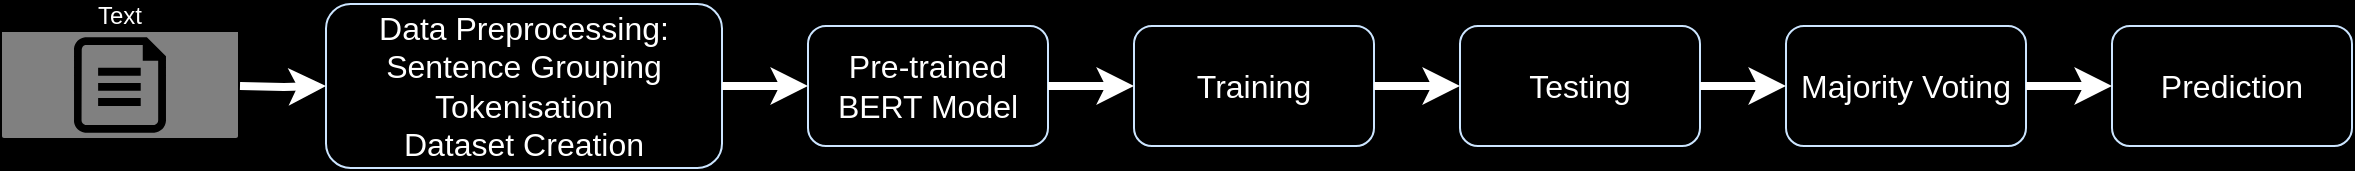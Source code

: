 <mxfile version="24.4.4" type="device">
  <diagram name="Page-1" id="E0qs1Im7emHfx4f0_kuc">
    <mxGraphModel dx="1593" dy="820" grid="0" gridSize="10" guides="1" tooltips="1" connect="1" arrows="1" fold="1" page="1" pageScale="1" pageWidth="1169" pageHeight="826" background="#000000" math="0" shadow="0">
      <root>
        <mxCell id="0" />
        <mxCell id="1" parent="0" />
        <mxCell id="eLNFQZg_PLOfO7UpJZCM-26" value="Text" style="html=1;whiteSpace=wrap;strokeColor=none;fillColor=#000000;labelPosition=center;verticalLabelPosition=middle;verticalAlign=top;align=center;fontSize=12;outlineConnect=0;spacingTop=-6;fontColor=#FFFFFF;sketch=0;shape=mxgraph.sitemap.text;" vertex="1" parent="1">
          <mxGeometry x="38" y="62" width="120" height="70" as="geometry" />
        </mxCell>
        <mxCell id="eLNFQZg_PLOfO7UpJZCM-27" value="&lt;font style=&quot;font-size: 16px;&quot; color=&quot;#ffffff&quot;&gt;Pre-trained BERT Model&lt;/font&gt;" style="rounded=1;whiteSpace=wrap;html=1;fillColor=none;strokeColor=#CCE5FF;fontSize=16;" vertex="1" parent="1">
          <mxGeometry x="442" y="75" width="120" height="60" as="geometry" />
        </mxCell>
        <mxCell id="eLNFQZg_PLOfO7UpJZCM-28" value="&lt;font color=&quot;#ffffff&quot;&gt;Training&lt;/font&gt;" style="rounded=1;whiteSpace=wrap;html=1;fillColor=none;strokeColor=#CCE5FF;fontSize=16;" vertex="1" parent="1">
          <mxGeometry x="605" y="75" width="120" height="60" as="geometry" />
        </mxCell>
        <mxCell id="eLNFQZg_PLOfO7UpJZCM-29" value="&lt;font style=&quot;font-size: 16px;&quot; color=&quot;#ffffff&quot;&gt;Testing&lt;/font&gt;" style="rounded=1;whiteSpace=wrap;html=1;fillColor=none;strokeColor=#CCE5FF;fontSize=16;" vertex="1" parent="1">
          <mxGeometry x="768" y="75" width="120" height="60" as="geometry" />
        </mxCell>
        <mxCell id="eLNFQZg_PLOfO7UpJZCM-30" value="&lt;font style=&quot;font-size: 16px;&quot; color=&quot;#ffffff&quot;&gt;Data Preprocessing:&lt;/font&gt;&lt;div&gt;&lt;font style=&quot;font-size: 16px;&quot; color=&quot;#ffffff&quot;&gt;Sentence Grouping&lt;/font&gt;&lt;/div&gt;&lt;div&gt;&lt;font style=&quot;font-size: 16px;&quot; color=&quot;#ffffff&quot;&gt;Tokenisation&lt;/font&gt;&lt;/div&gt;&lt;div&gt;&lt;font style=&quot;font-size: 16px;&quot; color=&quot;#ffffff&quot;&gt;Dataset Creation&lt;/font&gt;&lt;/div&gt;" style="rounded=1;whiteSpace=wrap;html=1;fillColor=none;strokeColor=#CCE5FF;fontSize=16;" vertex="1" parent="1">
          <mxGeometry x="201" y="64" width="198" height="82" as="geometry" />
        </mxCell>
        <mxCell id="eLNFQZg_PLOfO7UpJZCM-31" value="" style="edgeStyle=orthogonalEdgeStyle;rounded=0;orthogonalLoop=1;jettySize=auto;html=1;" edge="1" parent="1" source="eLNFQZg_PLOfO7UpJZCM-32" target="eLNFQZg_PLOfO7UpJZCM-29">
          <mxGeometry relative="1" as="geometry" />
        </mxCell>
        <mxCell id="eLNFQZg_PLOfO7UpJZCM-32" value="&lt;font style=&quot;font-size: 16px;&quot; color=&quot;#ffffff&quot;&gt;Majority Voting&lt;/font&gt;" style="rounded=1;whiteSpace=wrap;html=1;fillColor=none;strokeColor=#CCE5FF;fontSize=16;" vertex="1" parent="1">
          <mxGeometry x="931" y="75" width="120" height="60" as="geometry" />
        </mxCell>
        <mxCell id="eLNFQZg_PLOfO7UpJZCM-33" style="edgeStyle=orthogonalEdgeStyle;rounded=0;orthogonalLoop=1;jettySize=auto;html=1;strokeColor=#FFFFFF;strokeWidth=4;entryX=0;entryY=0.5;entryDx=0;entryDy=0;" edge="1" parent="1" target="eLNFQZg_PLOfO7UpJZCM-30">
          <mxGeometry relative="1" as="geometry">
            <mxPoint x="158" y="105" as="sourcePoint" />
            <mxPoint x="217" y="118" as="targetPoint" />
          </mxGeometry>
        </mxCell>
        <mxCell id="eLNFQZg_PLOfO7UpJZCM-34" value="&lt;font style=&quot;font-size: 16px;&quot; color=&quot;#ffffff&quot;&gt;Prediction&lt;/font&gt;" style="rounded=1;whiteSpace=wrap;html=1;fillColor=none;strokeColor=#CCE5FF;fontSize=16;" vertex="1" parent="1">
          <mxGeometry x="1094" y="75" width="120" height="60" as="geometry" />
        </mxCell>
        <mxCell id="eLNFQZg_PLOfO7UpJZCM-35" style="edgeStyle=orthogonalEdgeStyle;rounded=0;orthogonalLoop=1;jettySize=auto;html=1;strokeColor=#FFFFFF;strokeWidth=4;entryX=0;entryY=0.5;entryDx=0;entryDy=0;exitX=1;exitY=0.5;exitDx=0;exitDy=0;" edge="1" parent="1" source="eLNFQZg_PLOfO7UpJZCM-30" target="eLNFQZg_PLOfO7UpJZCM-27">
          <mxGeometry relative="1" as="geometry">
            <mxPoint x="183" y="174" as="sourcePoint" />
            <mxPoint x="226" y="174" as="targetPoint" />
          </mxGeometry>
        </mxCell>
        <mxCell id="eLNFQZg_PLOfO7UpJZCM-36" style="edgeStyle=orthogonalEdgeStyle;rounded=0;orthogonalLoop=1;jettySize=auto;html=1;strokeColor=#FFFFFF;strokeWidth=4;entryX=0;entryY=0.5;entryDx=0;entryDy=0;" edge="1" parent="1" source="eLNFQZg_PLOfO7UpJZCM-27" target="eLNFQZg_PLOfO7UpJZCM-28">
          <mxGeometry relative="1" as="geometry">
            <mxPoint x="178" y="125" as="sourcePoint" />
            <mxPoint x="221" y="125" as="targetPoint" />
          </mxGeometry>
        </mxCell>
        <mxCell id="eLNFQZg_PLOfO7UpJZCM-37" style="edgeStyle=orthogonalEdgeStyle;rounded=0;orthogonalLoop=1;jettySize=auto;html=1;strokeColor=#FFFFFF;strokeWidth=4;" edge="1" parent="1" source="eLNFQZg_PLOfO7UpJZCM-28" target="eLNFQZg_PLOfO7UpJZCM-29">
          <mxGeometry relative="1" as="geometry">
            <mxPoint x="188" y="135" as="sourcePoint" />
            <mxPoint x="231" y="135" as="targetPoint" />
          </mxGeometry>
        </mxCell>
        <mxCell id="eLNFQZg_PLOfO7UpJZCM-38" style="edgeStyle=orthogonalEdgeStyle;rounded=0;orthogonalLoop=1;jettySize=auto;html=1;strokeColor=#FFFFFF;strokeWidth=4;entryX=0;entryY=0.5;entryDx=0;entryDy=0;" edge="1" parent="1" source="eLNFQZg_PLOfO7UpJZCM-29" target="eLNFQZg_PLOfO7UpJZCM-32">
          <mxGeometry relative="1" as="geometry">
            <mxPoint x="198" y="145" as="sourcePoint" />
            <mxPoint x="241" y="145" as="targetPoint" />
          </mxGeometry>
        </mxCell>
        <mxCell id="eLNFQZg_PLOfO7UpJZCM-39" style="edgeStyle=orthogonalEdgeStyle;rounded=0;orthogonalLoop=1;jettySize=auto;html=1;strokeColor=#FFFFFF;strokeWidth=4;entryX=0;entryY=0.5;entryDx=0;entryDy=0;exitX=1;exitY=0.5;exitDx=0;exitDy=0;" edge="1" parent="1" source="eLNFQZg_PLOfO7UpJZCM-32" target="eLNFQZg_PLOfO7UpJZCM-34">
          <mxGeometry relative="1" as="geometry">
            <mxPoint x="208" y="155" as="sourcePoint" />
            <mxPoint x="251" y="155" as="targetPoint" />
          </mxGeometry>
        </mxCell>
      </root>
    </mxGraphModel>
  </diagram>
</mxfile>
